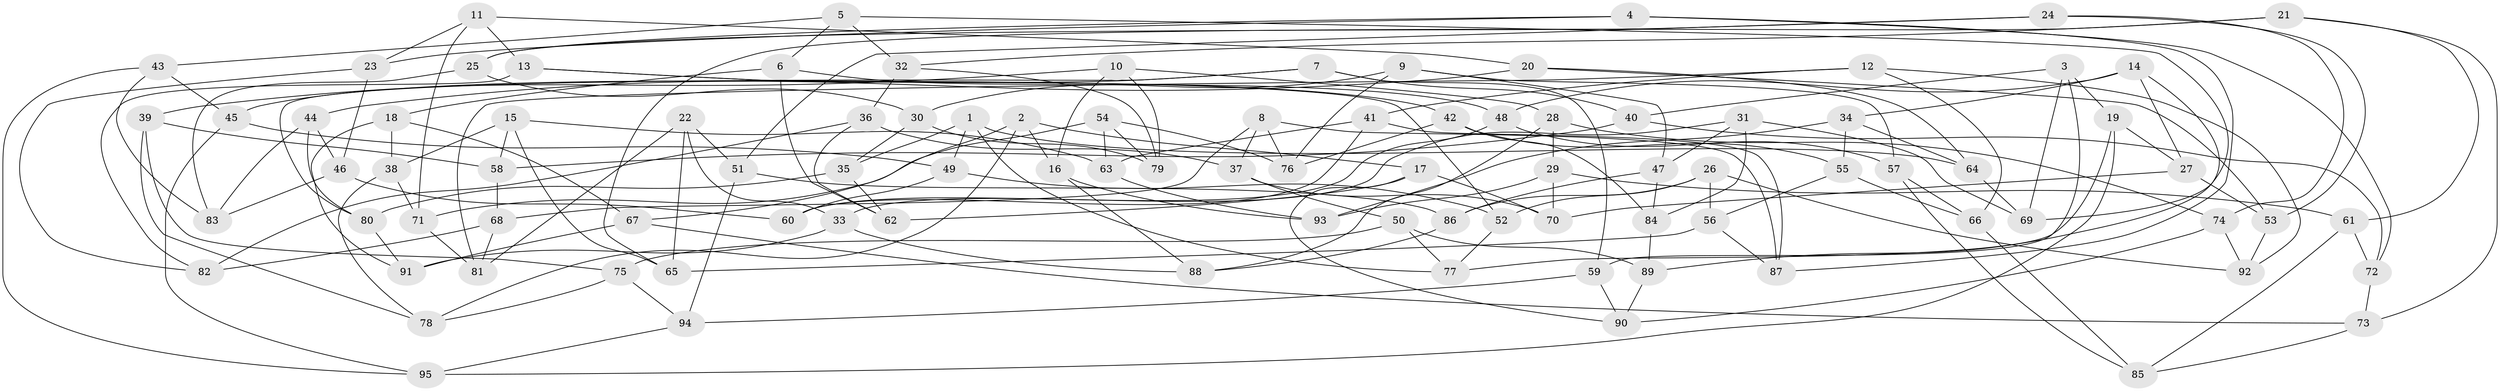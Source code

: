 // coarse degree distribution, {6: 0.3787878787878788, 4: 0.5606060606060606, 5: 0.06060606060606061}
// Generated by graph-tools (version 1.1) at 2025/24/03/03/25 07:24:25]
// undirected, 95 vertices, 190 edges
graph export_dot {
graph [start="1"]
  node [color=gray90,style=filled];
  1;
  2;
  3;
  4;
  5;
  6;
  7;
  8;
  9;
  10;
  11;
  12;
  13;
  14;
  15;
  16;
  17;
  18;
  19;
  20;
  21;
  22;
  23;
  24;
  25;
  26;
  27;
  28;
  29;
  30;
  31;
  32;
  33;
  34;
  35;
  36;
  37;
  38;
  39;
  40;
  41;
  42;
  43;
  44;
  45;
  46;
  47;
  48;
  49;
  50;
  51;
  52;
  53;
  54;
  55;
  56;
  57;
  58;
  59;
  60;
  61;
  62;
  63;
  64;
  65;
  66;
  67;
  68;
  69;
  70;
  71;
  72;
  73;
  74;
  75;
  76;
  77;
  78;
  79;
  80;
  81;
  82;
  83;
  84;
  85;
  86;
  87;
  88;
  89;
  90;
  91;
  92;
  93;
  94;
  95;
  1 -- 64;
  1 -- 49;
  1 -- 35;
  1 -- 77;
  2 -- 17;
  2 -- 67;
  2 -- 16;
  2 -- 78;
  3 -- 19;
  3 -- 69;
  3 -- 40;
  3 -- 59;
  4 -- 25;
  4 -- 72;
  4 -- 23;
  4 -- 87;
  5 -- 32;
  5 -- 43;
  5 -- 6;
  5 -- 69;
  6 -- 18;
  6 -- 62;
  6 -- 48;
  7 -- 80;
  7 -- 59;
  7 -- 45;
  7 -- 40;
  8 -- 68;
  8 -- 76;
  8 -- 37;
  8 -- 87;
  9 -- 57;
  9 -- 47;
  9 -- 76;
  9 -- 30;
  10 -- 39;
  10 -- 16;
  10 -- 79;
  10 -- 28;
  11 -- 20;
  11 -- 71;
  11 -- 13;
  11 -- 23;
  12 -- 81;
  12 -- 41;
  12 -- 92;
  12 -- 66;
  13 -- 52;
  13 -- 82;
  13 -- 42;
  14 -- 27;
  14 -- 89;
  14 -- 34;
  14 -- 48;
  15 -- 58;
  15 -- 63;
  15 -- 38;
  15 -- 65;
  16 -- 88;
  16 -- 93;
  17 -- 70;
  17 -- 90;
  17 -- 62;
  18 -- 91;
  18 -- 38;
  18 -- 67;
  19 -- 95;
  19 -- 27;
  19 -- 77;
  20 -- 64;
  20 -- 53;
  20 -- 44;
  21 -- 65;
  21 -- 32;
  21 -- 73;
  21 -- 61;
  22 -- 33;
  22 -- 81;
  22 -- 65;
  22 -- 51;
  23 -- 46;
  23 -- 82;
  24 -- 51;
  24 -- 74;
  24 -- 53;
  24 -- 25;
  25 -- 83;
  25 -- 30;
  26 -- 86;
  26 -- 92;
  26 -- 52;
  26 -- 56;
  27 -- 70;
  27 -- 53;
  28 -- 88;
  28 -- 74;
  28 -- 29;
  29 -- 70;
  29 -- 61;
  29 -- 93;
  30 -- 79;
  30 -- 35;
  31 -- 47;
  31 -- 33;
  31 -- 84;
  31 -- 69;
  32 -- 36;
  32 -- 79;
  33 -- 91;
  33 -- 88;
  34 -- 64;
  34 -- 55;
  34 -- 93;
  35 -- 62;
  35 -- 80;
  36 -- 82;
  36 -- 62;
  36 -- 37;
  37 -- 50;
  37 -- 70;
  38 -- 71;
  38 -- 78;
  39 -- 78;
  39 -- 75;
  39 -- 58;
  40 -- 72;
  40 -- 58;
  41 -- 87;
  41 -- 60;
  41 -- 63;
  42 -- 76;
  42 -- 84;
  42 -- 55;
  43 -- 83;
  43 -- 95;
  43 -- 45;
  44 -- 83;
  44 -- 46;
  44 -- 80;
  45 -- 49;
  45 -- 95;
  46 -- 83;
  46 -- 60;
  47 -- 84;
  47 -- 86;
  48 -- 57;
  48 -- 60;
  49 -- 52;
  49 -- 60;
  50 -- 77;
  50 -- 75;
  50 -- 89;
  51 -- 86;
  51 -- 94;
  52 -- 77;
  53 -- 92;
  54 -- 76;
  54 -- 71;
  54 -- 63;
  54 -- 79;
  55 -- 66;
  55 -- 56;
  56 -- 65;
  56 -- 87;
  57 -- 85;
  57 -- 66;
  58 -- 68;
  59 -- 90;
  59 -- 94;
  61 -- 72;
  61 -- 85;
  63 -- 93;
  64 -- 69;
  66 -- 85;
  67 -- 91;
  67 -- 73;
  68 -- 82;
  68 -- 81;
  71 -- 81;
  72 -- 73;
  73 -- 85;
  74 -- 92;
  74 -- 90;
  75 -- 94;
  75 -- 78;
  80 -- 91;
  84 -- 89;
  86 -- 88;
  89 -- 90;
  94 -- 95;
}

